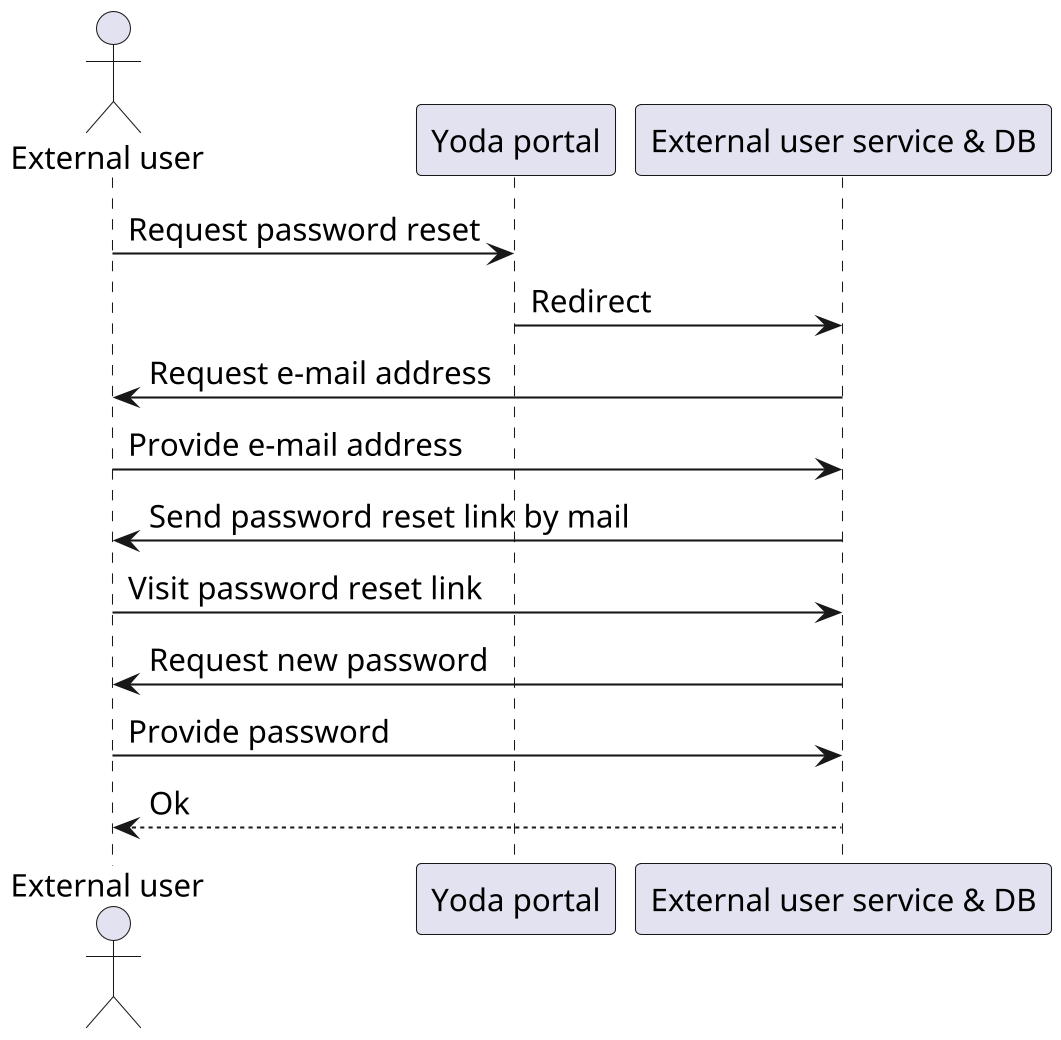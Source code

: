@startuml

skinparam defaultFontName CMU Serif
skinparam defaultFontSize 15
skinparam shadowing false
skinparam dpi 200

actor       "External user" as user
participant "Yoda portal" as portal
participant "External user service & DB" as eus

user    -> portal : Request password reset
portal  -> eus    : Redirect
user    <- eus    : Request e-mail address
user    -> eus    : Provide e-mail address
user    <- eus    : Send password reset link by mail
user    -> eus    : Visit password reset link
user    <- eus    : Request new password
user    -> eus    : Provide password
user   <-- eus    : Ok

@enduml
